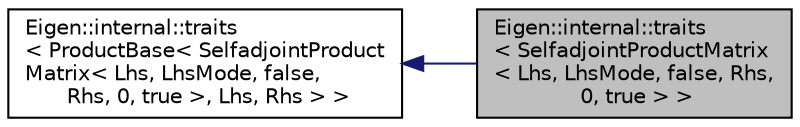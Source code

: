 digraph "Eigen::internal::traits&lt; SelfadjointProductMatrix&lt; Lhs, LhsMode, false, Rhs, 0, true &gt; &gt;"
{
  edge [fontname="Helvetica",fontsize="10",labelfontname="Helvetica",labelfontsize="10"];
  node [fontname="Helvetica",fontsize="10",shape=record];
  rankdir="LR";
  Node1 [label="Eigen::internal::traits\l\< SelfadjointProductMatrix\l\< Lhs, LhsMode, false, Rhs,\l 0, true \> \>",height=0.2,width=0.4,color="black", fillcolor="grey75", style="filled" fontcolor="black"];
  Node2 -> Node1 [dir="back",color="midnightblue",fontsize="10",style="solid",fontname="Helvetica"];
  Node2 [label="Eigen::internal::traits\l\< ProductBase\< SelfadjointProduct\lMatrix\< Lhs, LhsMode, false,\l Rhs, 0, true \>, Lhs, Rhs \> \>",height=0.2,width=0.4,color="black", fillcolor="white", style="filled",URL="$structEigen_1_1internal_1_1traits.html"];
}
